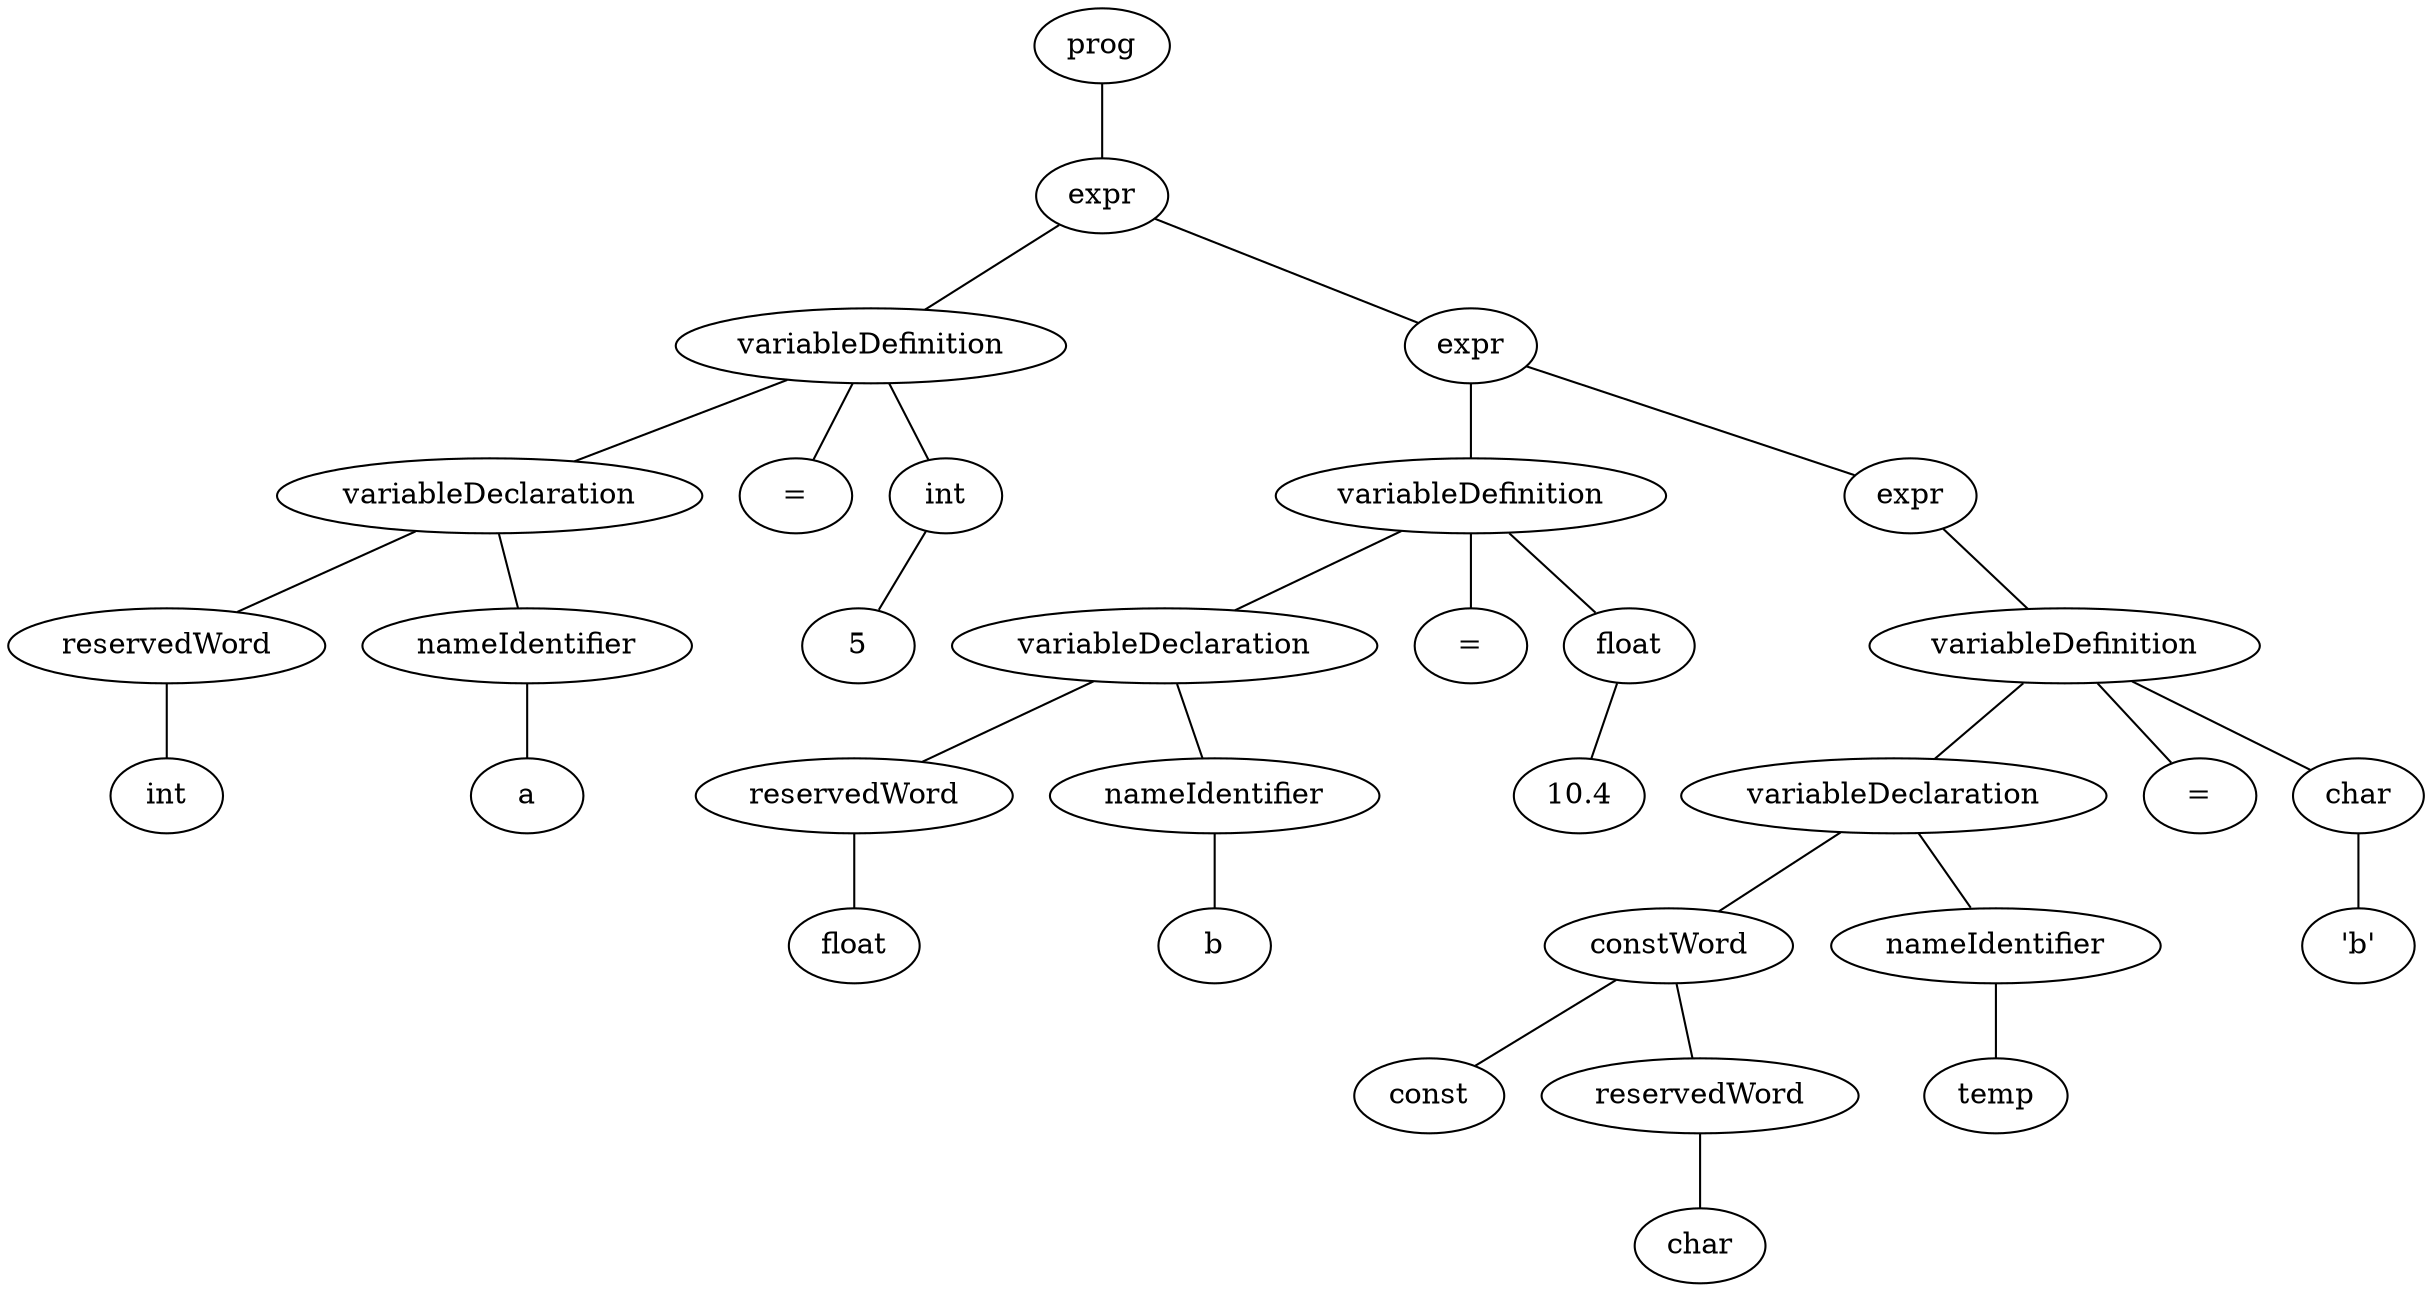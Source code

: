 graph ast { 
<AST.AST object at 0x7f913c8c30a0>[label="prog"] 
<AST.AST object at 0x7f913c9a9040>[label="expr"] 
<AST.AST object at 0x7f913c98e640>[label="variableDefinition"] 
<AST.AST object at 0x7f913c98e850>[label="variableDeclaration"] 
<AST.AST object at 0x7f913c98ecd0>[label="reservedWord"] 
<AST.AST object at 0x7f913c98e760>[label="int"] 
<AST.AST object at 0x7f913c98e3a0>[label="nameIdentifier"] 
<AST.AST object at 0x7f913c98e490>[label="a"] 
<AST.AST object at 0x7f913c98ee80>[label="="] 
<AST.AST object at 0x7f913c9abfd0>[label="int"] 
<AST.AST object at 0x7f913c9ab610>[label="5"] 
<AST.AST object at 0x7f913c98e9a0>[label="expr"] 
<AST.AST object at 0x7f913c9abe50>[label="variableDefinition"] 
<AST.AST object at 0x7f913c9ab6a0>[label="variableDeclaration"] 
<AST.AST object at 0x7f913c9ab3d0>[label="reservedWord"] 
<AST.AST object at 0x7f913c9aba90>[label="float"] 
<AST.AST object at 0x7f913c9a0d90>[label="nameIdentifier"] 
<AST.AST object at 0x7f913c9a0280>[label="b"] 
<AST.AST object at 0x7f913c9ab370>[label="="] 
<AST.AST object at 0x7f913c9a0a00>[label="float"] 
<AST.AST object at 0x7f913c9a0e20>[label="10.4"] 
<AST.AST object at 0x7f913c9abc70>[label="expr"] 
<AST.AST object at 0x7f913c9a0040>[label="variableDefinition"] 
<AST.AST object at 0x7f913c997eb0>[label="variableDeclaration"] 
<AST.AST object at 0x7f913c997ee0>[label="constWord"] 
<AST.AST object at 0x7f913c997a60>[label="const"] 
<AST.AST object at 0x7f913c997cd0>[label="reservedWord"] 
<AST.AST object at 0x7f913c997fa0>[label="char"] 
<AST.AST object at 0x7f913c997f70>[label="nameIdentifier"] 
<AST.AST object at 0x7f913c9978b0>[label="temp"] 
<AST.AST object at 0x7f913c997e80>[label="="] 
<AST.AST object at 0x7f913c9976a0>[label="char"] 
<AST.AST object at 0x7f913c997550>[label="'b'"] 
<AST.AST object at 0x7f913c8c30a0> -- <AST.AST object at 0x7f913c9a9040>
<AST.AST object at 0x7f913c9a9040> -- <AST.AST object at 0x7f913c98e640>
<AST.AST object at 0x7f913c98e640> -- <AST.AST object at 0x7f913c98e850>
<AST.AST object at 0x7f913c98e850> -- <AST.AST object at 0x7f913c98ecd0>
<AST.AST object at 0x7f913c98ecd0> -- <AST.AST object at 0x7f913c98e760>
<AST.AST object at 0x7f913c98e850> -- <AST.AST object at 0x7f913c98e3a0>
<AST.AST object at 0x7f913c98e3a0> -- <AST.AST object at 0x7f913c98e490>
<AST.AST object at 0x7f913c98e640> -- <AST.AST object at 0x7f913c98ee80>
<AST.AST object at 0x7f913c98e640> -- <AST.AST object at 0x7f913c9abfd0>
<AST.AST object at 0x7f913c9abfd0> -- <AST.AST object at 0x7f913c9ab610>
<AST.AST object at 0x7f913c9a9040> -- <AST.AST object at 0x7f913c98e9a0>
<AST.AST object at 0x7f913c98e9a0> -- <AST.AST object at 0x7f913c9abe50>
<AST.AST object at 0x7f913c9abe50> -- <AST.AST object at 0x7f913c9ab6a0>
<AST.AST object at 0x7f913c9ab6a0> -- <AST.AST object at 0x7f913c9ab3d0>
<AST.AST object at 0x7f913c9ab3d0> -- <AST.AST object at 0x7f913c9aba90>
<AST.AST object at 0x7f913c9ab6a0> -- <AST.AST object at 0x7f913c9a0d90>
<AST.AST object at 0x7f913c9a0d90> -- <AST.AST object at 0x7f913c9a0280>
<AST.AST object at 0x7f913c9abe50> -- <AST.AST object at 0x7f913c9ab370>
<AST.AST object at 0x7f913c9abe50> -- <AST.AST object at 0x7f913c9a0a00>
<AST.AST object at 0x7f913c9a0a00> -- <AST.AST object at 0x7f913c9a0e20>
<AST.AST object at 0x7f913c98e9a0> -- <AST.AST object at 0x7f913c9abc70>
<AST.AST object at 0x7f913c9abc70> -- <AST.AST object at 0x7f913c9a0040>
<AST.AST object at 0x7f913c9a0040> -- <AST.AST object at 0x7f913c997eb0>
<AST.AST object at 0x7f913c997eb0> -- <AST.AST object at 0x7f913c997ee0>
<AST.AST object at 0x7f913c997ee0> -- <AST.AST object at 0x7f913c997a60>
<AST.AST object at 0x7f913c997ee0> -- <AST.AST object at 0x7f913c997cd0>
<AST.AST object at 0x7f913c997cd0> -- <AST.AST object at 0x7f913c997fa0>
<AST.AST object at 0x7f913c997eb0> -- <AST.AST object at 0x7f913c997f70>
<AST.AST object at 0x7f913c997f70> -- <AST.AST object at 0x7f913c9978b0>
<AST.AST object at 0x7f913c9a0040> -- <AST.AST object at 0x7f913c997e80>
<AST.AST object at 0x7f913c9a0040> -- <AST.AST object at 0x7f913c9976a0>
<AST.AST object at 0x7f913c9976a0> -- <AST.AST object at 0x7f913c997550>
}